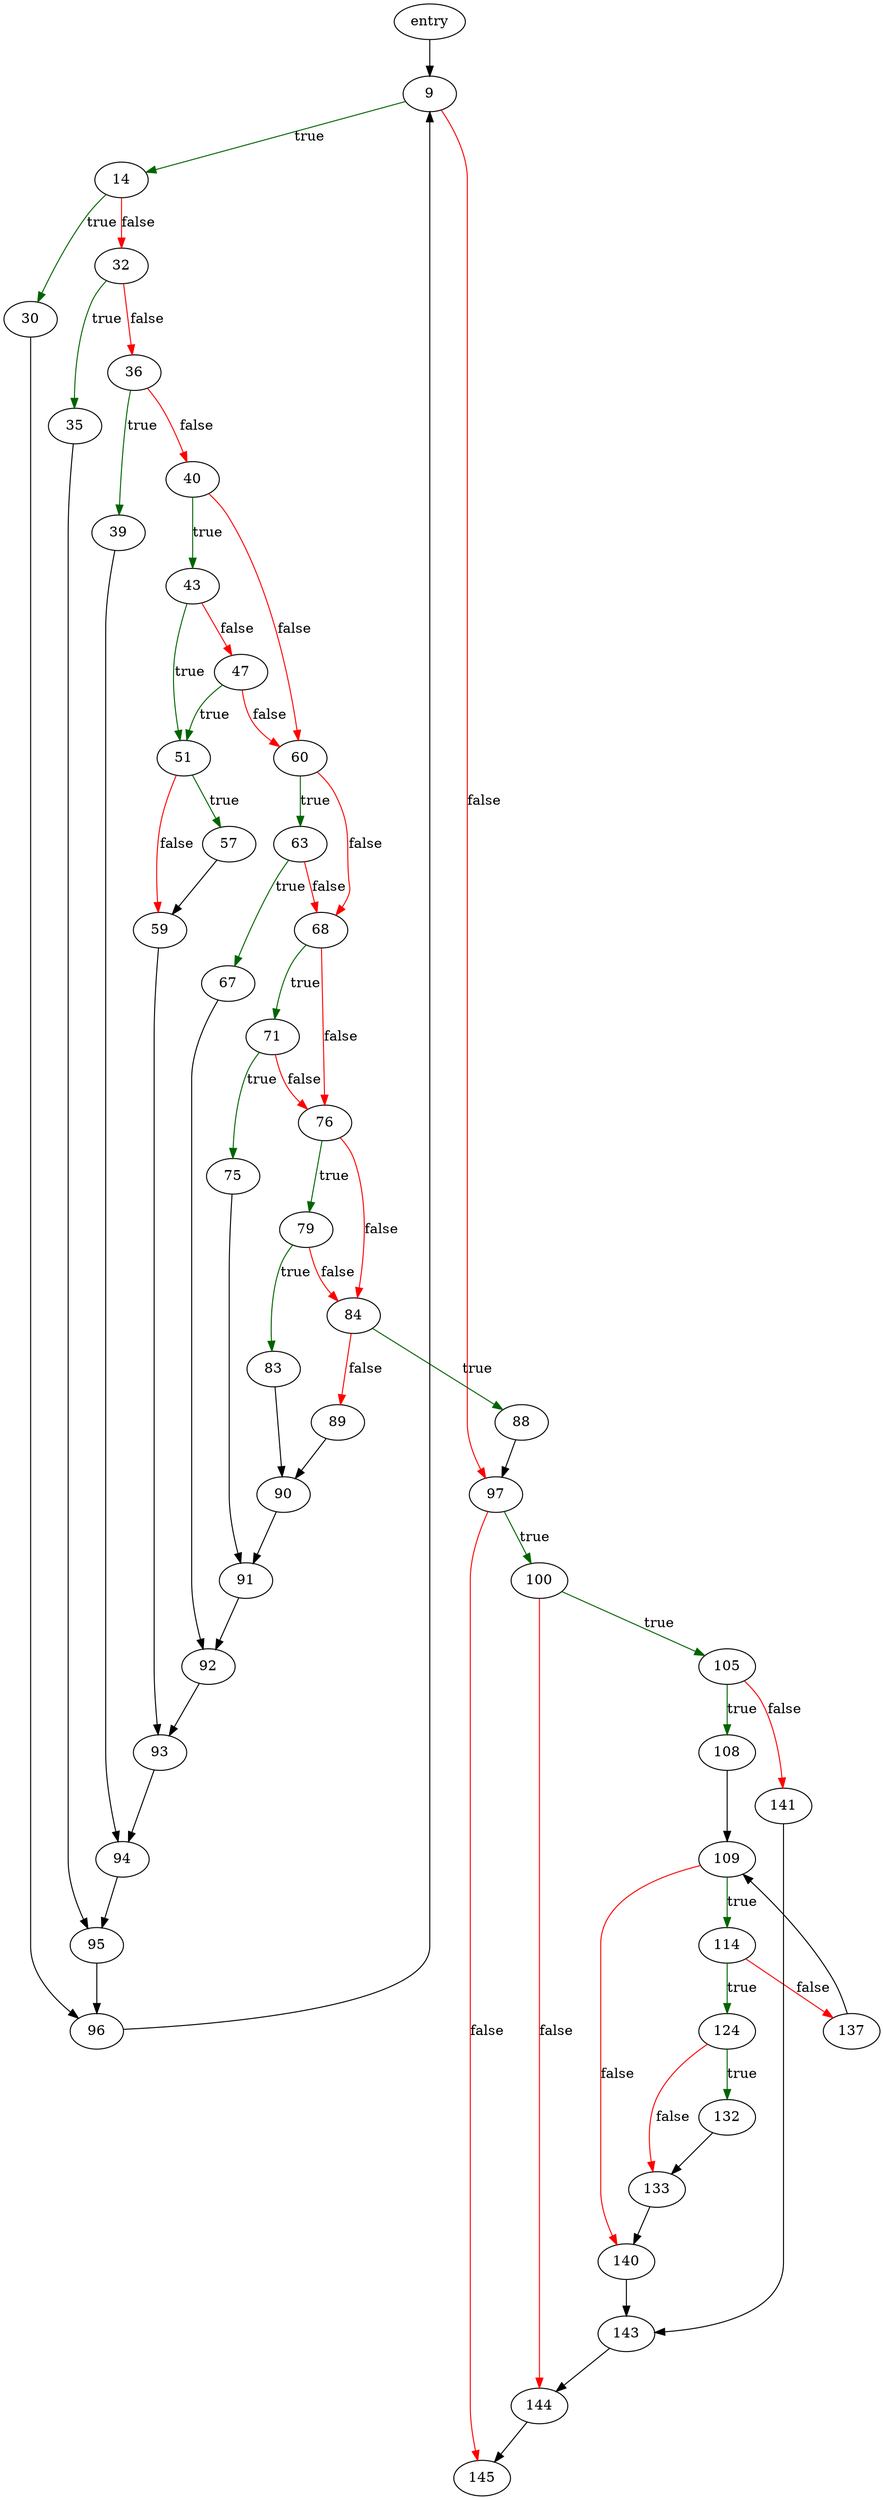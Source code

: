 digraph "sqlite3AffinityType" {
	// Node definitions.
	2 [label=entry];
	9;
	14;
	30;
	32;
	35;
	36;
	39;
	40;
	43;
	47;
	51;
	57;
	59;
	60;
	63;
	67;
	68;
	71;
	75;
	76;
	79;
	83;
	84;
	88;
	89;
	90;
	91;
	92;
	93;
	94;
	95;
	96;
	97;
	100;
	105;
	108;
	109;
	114;
	124;
	132;
	133;
	137;
	140;
	141;
	143;
	144;
	145;

	// Edge definitions.
	2 -> 9;
	9 -> 14 [
		color=darkgreen
		label=true
	];
	9 -> 97 [
		color=red
		label=false
	];
	14 -> 30 [
		color=darkgreen
		label=true
	];
	14 -> 32 [
		color=red
		label=false
	];
	30 -> 96;
	32 -> 35 [
		color=darkgreen
		label=true
	];
	32 -> 36 [
		color=red
		label=false
	];
	35 -> 95;
	36 -> 39 [
		color=darkgreen
		label=true
	];
	36 -> 40 [
		color=red
		label=false
	];
	39 -> 94;
	40 -> 43 [
		color=darkgreen
		label=true
	];
	40 -> 60 [
		color=red
		label=false
	];
	43 -> 47 [
		color=red
		label=false
	];
	43 -> 51 [
		color=darkgreen
		label=true
	];
	47 -> 51 [
		color=darkgreen
		label=true
	];
	47 -> 60 [
		color=red
		label=false
	];
	51 -> 57 [
		color=darkgreen
		label=true
	];
	51 -> 59 [
		color=red
		label=false
	];
	57 -> 59;
	59 -> 93;
	60 -> 63 [
		color=darkgreen
		label=true
	];
	60 -> 68 [
		color=red
		label=false
	];
	63 -> 67 [
		color=darkgreen
		label=true
	];
	63 -> 68 [
		color=red
		label=false
	];
	67 -> 92;
	68 -> 71 [
		color=darkgreen
		label=true
	];
	68 -> 76 [
		color=red
		label=false
	];
	71 -> 75 [
		color=darkgreen
		label=true
	];
	71 -> 76 [
		color=red
		label=false
	];
	75 -> 91;
	76 -> 79 [
		color=darkgreen
		label=true
	];
	76 -> 84 [
		color=red
		label=false
	];
	79 -> 83 [
		color=darkgreen
		label=true
	];
	79 -> 84 [
		color=red
		label=false
	];
	83 -> 90;
	84 -> 88 [
		color=darkgreen
		label=true
	];
	84 -> 89 [
		color=red
		label=false
	];
	88 -> 97;
	89 -> 90;
	90 -> 91;
	91 -> 92;
	92 -> 93;
	93 -> 94;
	94 -> 95;
	95 -> 96;
	96 -> 9;
	97 -> 100 [
		color=darkgreen
		label=true
	];
	97 -> 145 [
		color=red
		label=false
	];
	100 -> 105 [
		color=darkgreen
		label=true
	];
	100 -> 144 [
		color=red
		label=false
	];
	105 -> 108 [
		color=darkgreen
		label=true
	];
	105 -> 141 [
		color=red
		label=false
	];
	108 -> 109;
	109 -> 114 [
		color=darkgreen
		label=true
	];
	109 -> 140 [
		color=red
		label=false
	];
	114 -> 124 [
		color=darkgreen
		label=true
	];
	114 -> 137 [
		color=red
		label=false
	];
	124 -> 132 [
		color=darkgreen
		label=true
	];
	124 -> 133 [
		color=red
		label=false
	];
	132 -> 133;
	133 -> 140;
	137 -> 109;
	140 -> 143;
	141 -> 143;
	143 -> 144;
	144 -> 145;
}
